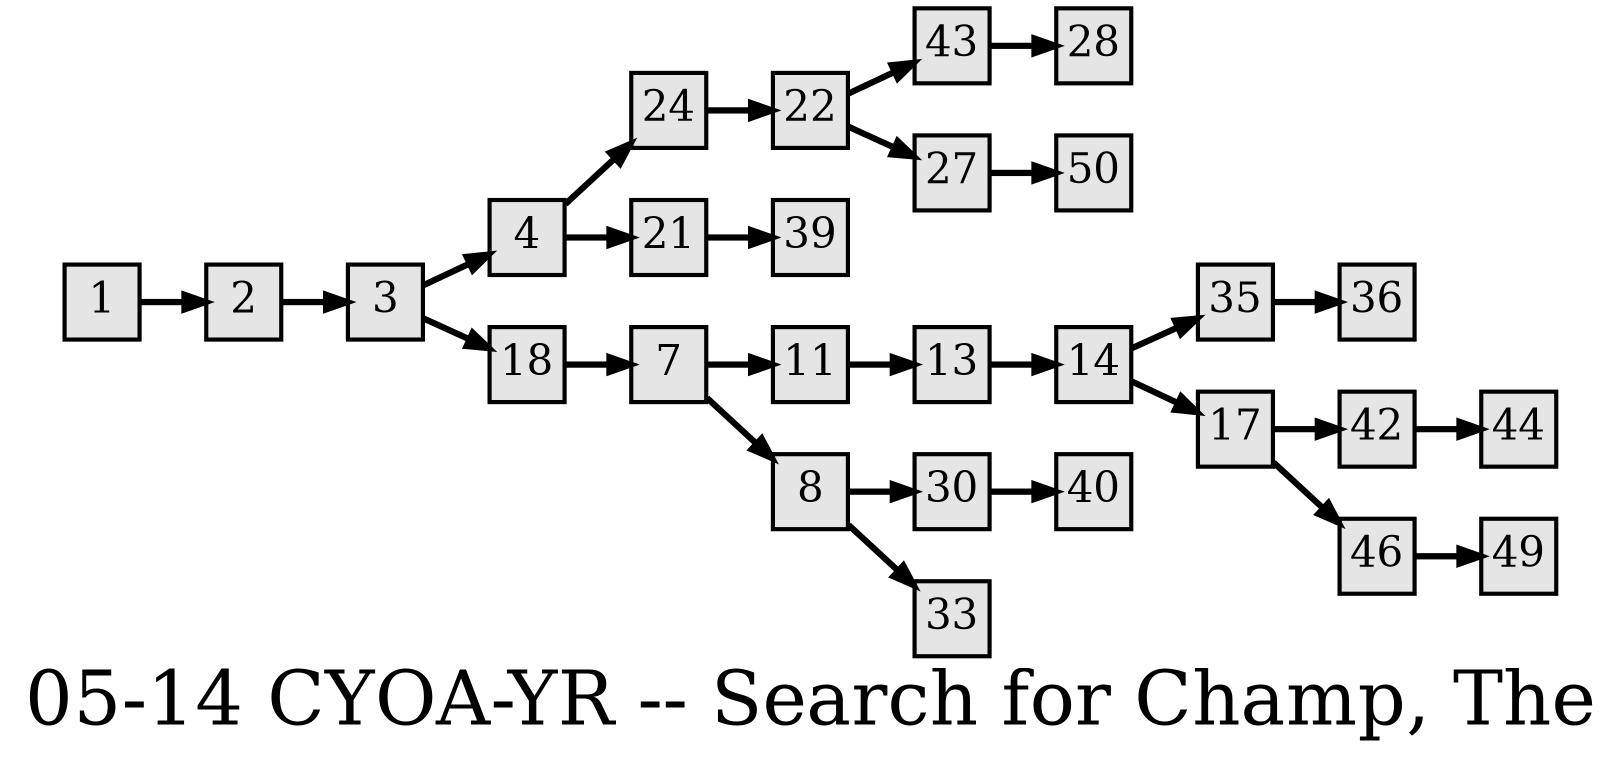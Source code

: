 digraph g{
  graph [ label="05-14 CYOA-YR -- Search for Champ, The" rankdir=LR, ordering=out, fontsize=36, nodesep="0.35", ranksep="0.45"];
  node  [shape=rect, penwidth=2, fontsize=20, style=filled, fillcolor=grey90, margin="0,0", labelfloat=true, regular=true, fixedsize=true];
  edge  [labelfloat=true, penwidth=3, fontsize=12];

  1 -> 2;
  2 -> 3;
  3 -> 4;
  3 -> 18;
  4 -> 24;
  4 -> 21;
  7 -> 11;
  7 -> 8;
  8 -> 30;
  8 -> 33;
  11 -> 13;
  13 -> 14;
  14 -> 35;
  14 -> 17;
  17 -> 42;
  17 -> 46;
  18 -> 7;
  21 -> 39;
  22 -> 43;
  22 -> 27;
  24 -> 22;
  27 -> 50;
  30 -> 40;
  35 -> 36;
  42 -> 44;
  43 -> 28;
  46 -> 49;
}

